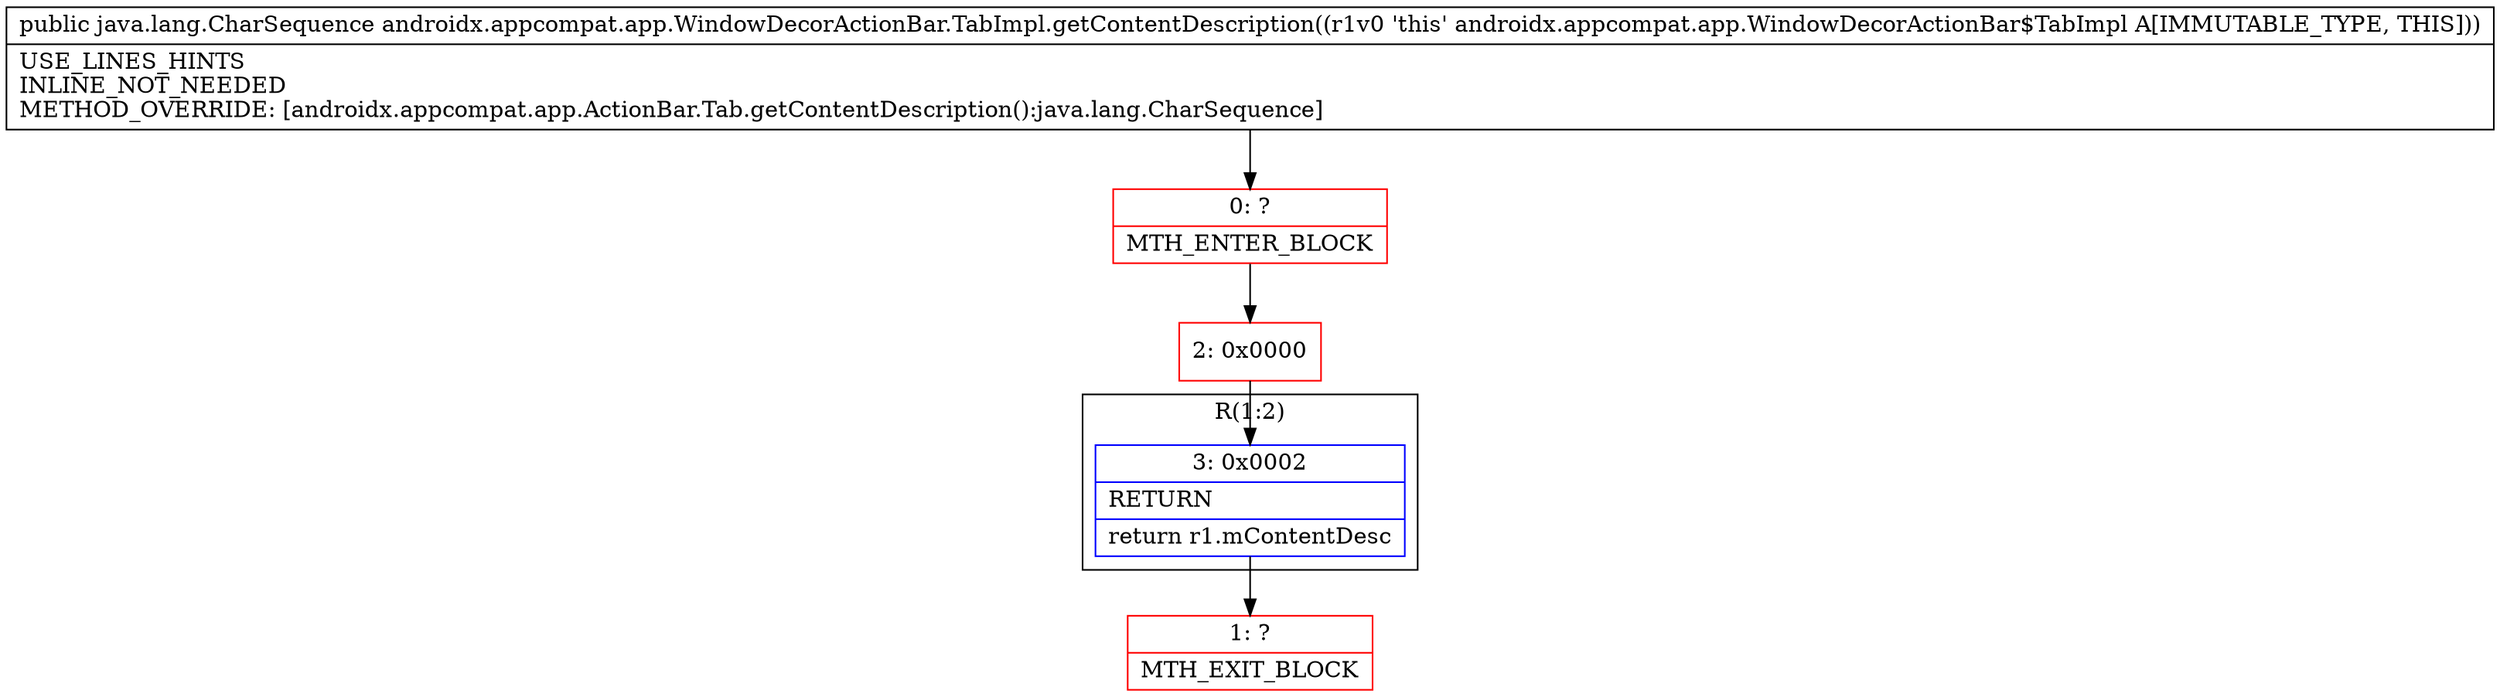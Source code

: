 digraph "CFG forandroidx.appcompat.app.WindowDecorActionBar.TabImpl.getContentDescription()Ljava\/lang\/CharSequence;" {
subgraph cluster_Region_754705777 {
label = "R(1:2)";
node [shape=record,color=blue];
Node_3 [shape=record,label="{3\:\ 0x0002|RETURN\l|return r1.mContentDesc\l}"];
}
Node_0 [shape=record,color=red,label="{0\:\ ?|MTH_ENTER_BLOCK\l}"];
Node_2 [shape=record,color=red,label="{2\:\ 0x0000}"];
Node_1 [shape=record,color=red,label="{1\:\ ?|MTH_EXIT_BLOCK\l}"];
MethodNode[shape=record,label="{public java.lang.CharSequence androidx.appcompat.app.WindowDecorActionBar.TabImpl.getContentDescription((r1v0 'this' androidx.appcompat.app.WindowDecorActionBar$TabImpl A[IMMUTABLE_TYPE, THIS]))  | USE_LINES_HINTS\lINLINE_NOT_NEEDED\lMETHOD_OVERRIDE: [androidx.appcompat.app.ActionBar.Tab.getContentDescription():java.lang.CharSequence]\l}"];
MethodNode -> Node_0;Node_3 -> Node_1;
Node_0 -> Node_2;
Node_2 -> Node_3;
}

